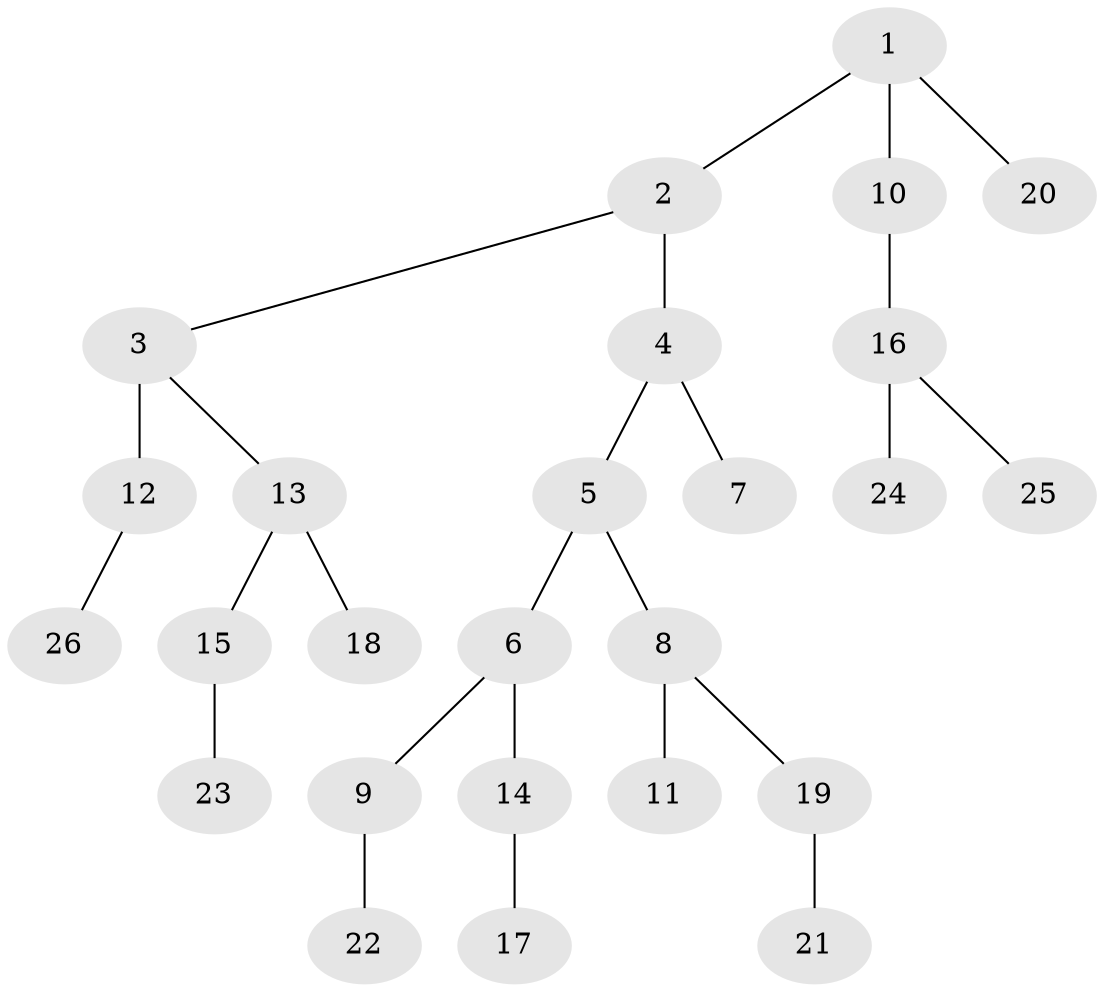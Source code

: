 // original degree distribution, {4: 0.06349206349206349, 6: 0.031746031746031744, 5: 0.047619047619047616, 3: 0.07936507936507936, 2: 0.2698412698412698, 1: 0.5079365079365079}
// Generated by graph-tools (version 1.1) at 2025/51/03/04/25 22:51:36]
// undirected, 26 vertices, 25 edges
graph export_dot {
  node [color=gray90,style=filled];
  1;
  2;
  3;
  4;
  5;
  6;
  7;
  8;
  9;
  10;
  11;
  12;
  13;
  14;
  15;
  16;
  17;
  18;
  19;
  20;
  21;
  22;
  23;
  24;
  25;
  26;
  1 -- 2 [weight=1.0];
  1 -- 10 [weight=1.0];
  1 -- 20 [weight=1.0];
  2 -- 3 [weight=1.0];
  2 -- 4 [weight=1.0];
  3 -- 12 [weight=3.0];
  3 -- 13 [weight=1.0];
  4 -- 5 [weight=1.0];
  4 -- 7 [weight=1.0];
  5 -- 6 [weight=1.0];
  5 -- 8 [weight=2.0];
  6 -- 9 [weight=1.0];
  6 -- 14 [weight=1.0];
  8 -- 11 [weight=1.0];
  8 -- 19 [weight=1.0];
  9 -- 22 [weight=1.0];
  10 -- 16 [weight=4.0];
  12 -- 26 [weight=1.0];
  13 -- 15 [weight=1.0];
  13 -- 18 [weight=1.0];
  14 -- 17 [weight=1.0];
  15 -- 23 [weight=1.0];
  16 -- 24 [weight=1.0];
  16 -- 25 [weight=1.0];
  19 -- 21 [weight=1.0];
}
